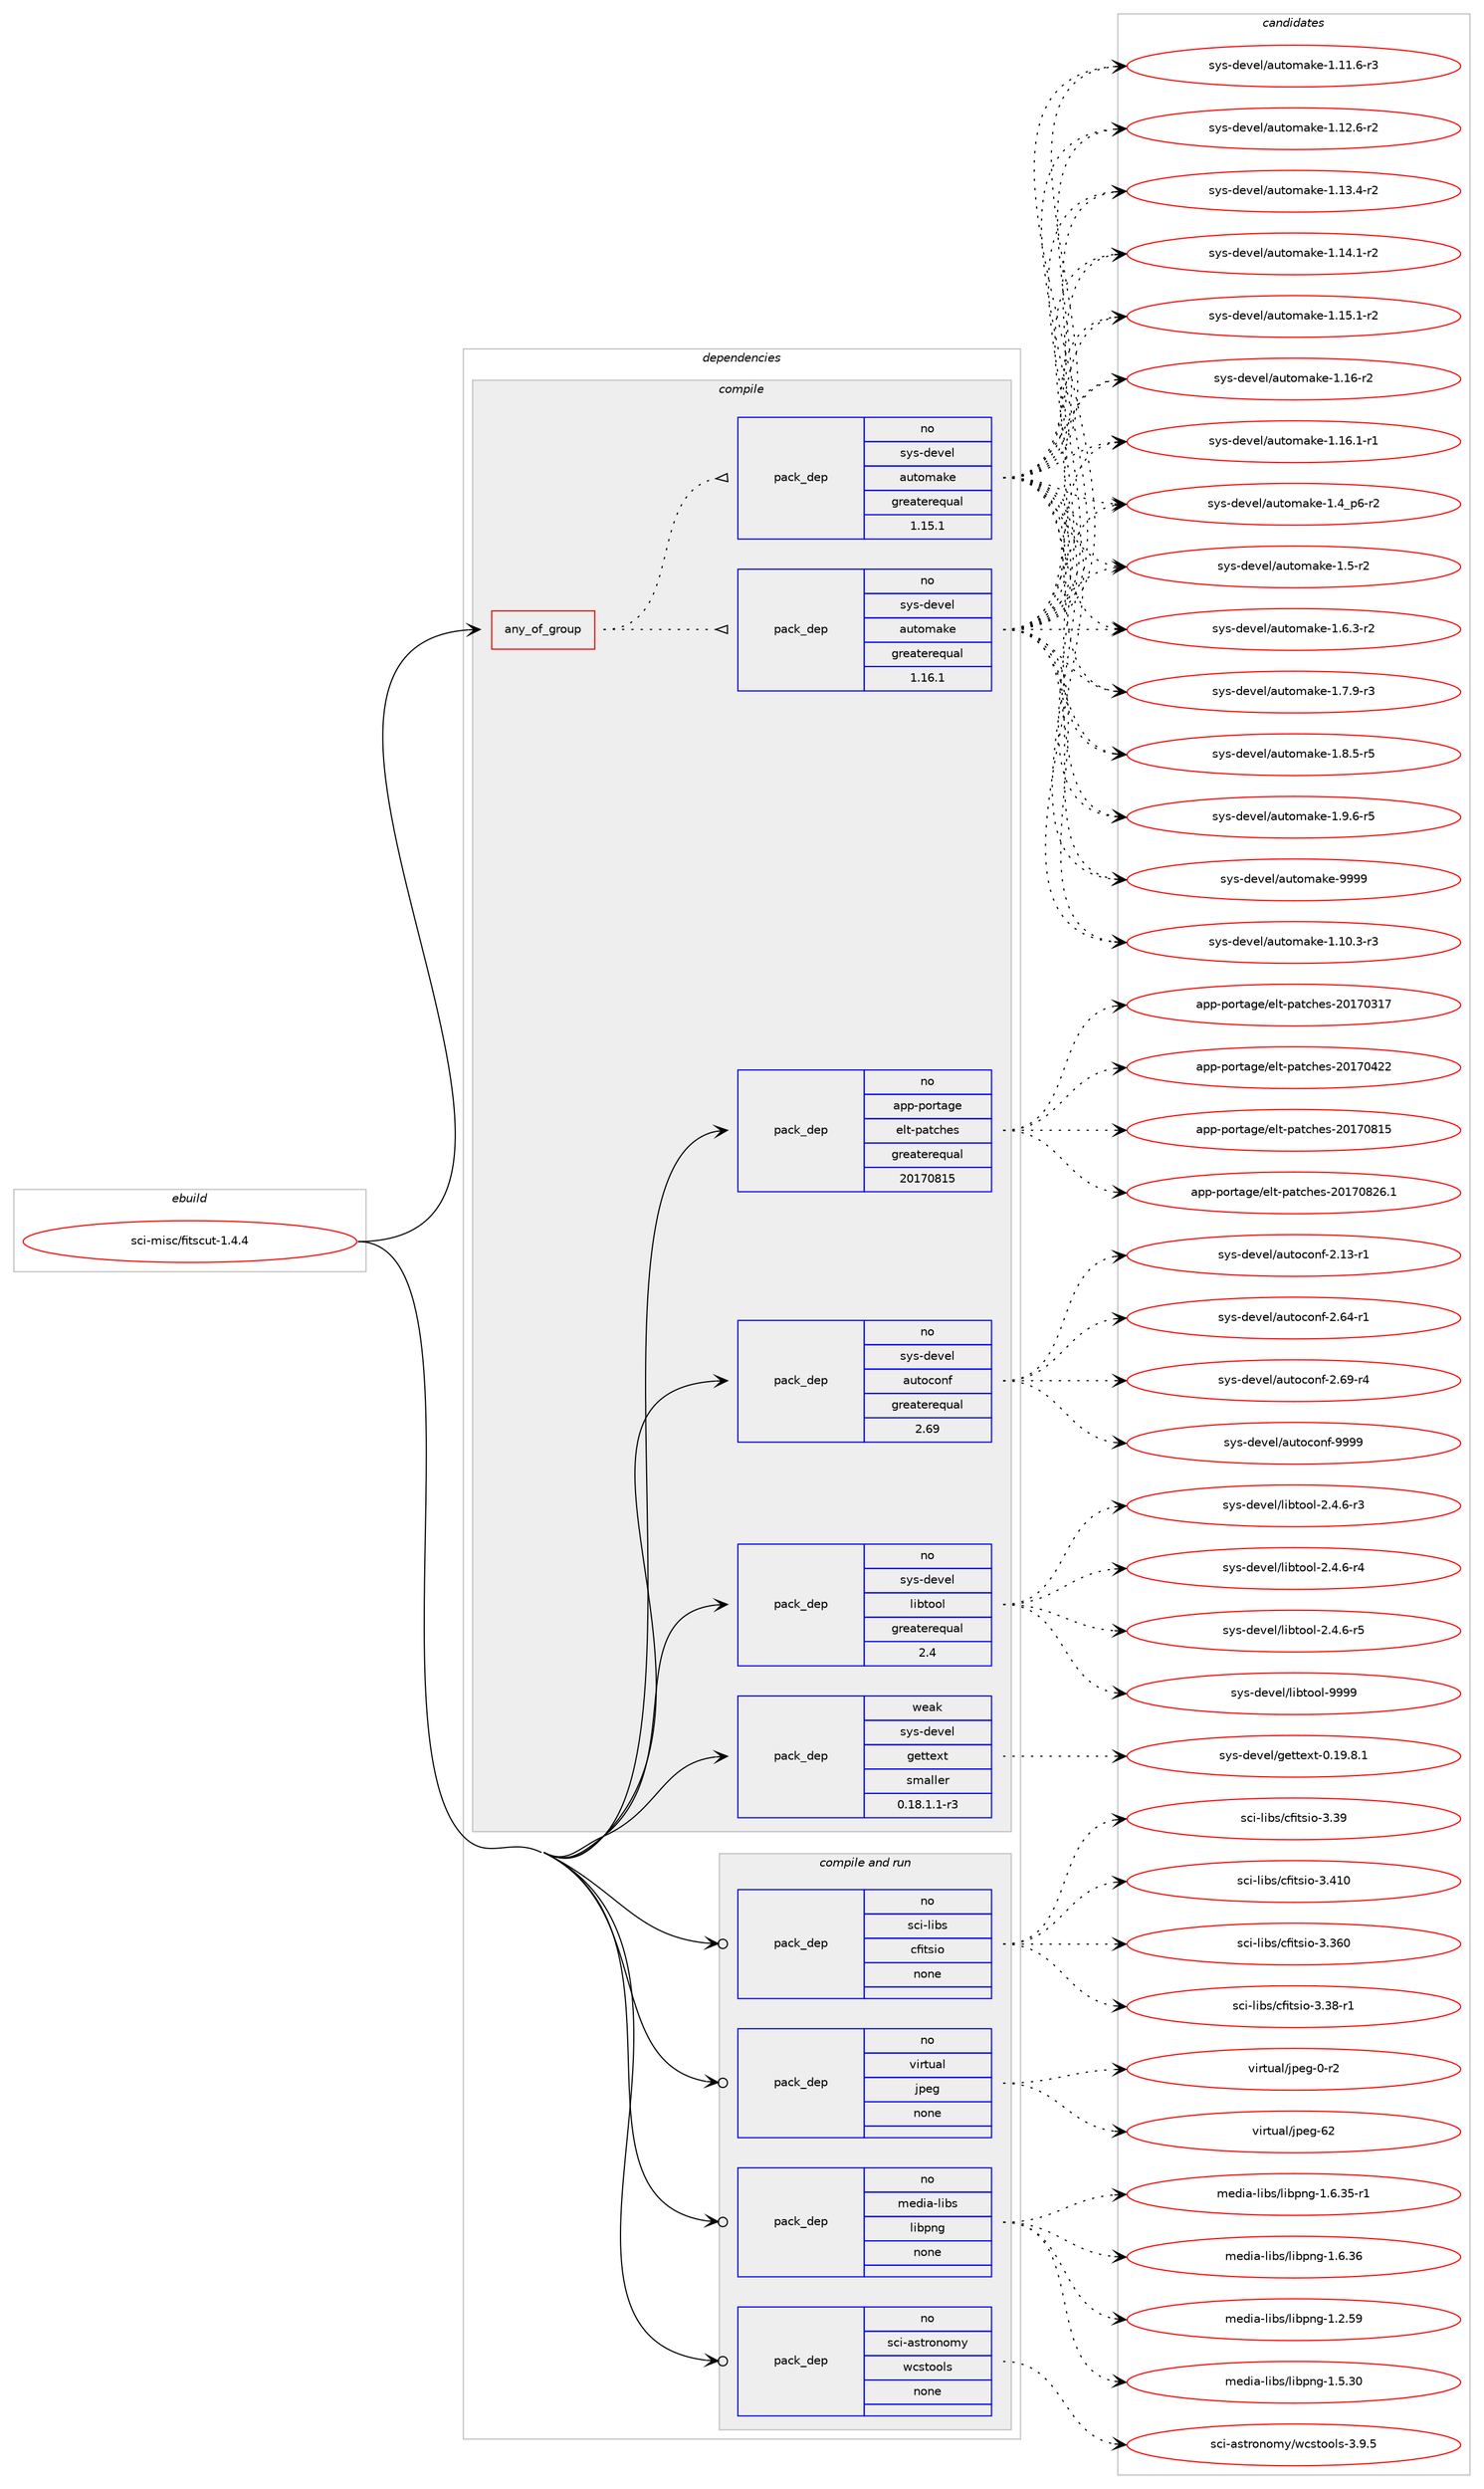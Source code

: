 digraph prolog {

# *************
# Graph options
# *************

newrank=true;
concentrate=true;
compound=true;
graph [rankdir=LR,fontname=Helvetica,fontsize=10,ranksep=1.5];#, ranksep=2.5, nodesep=0.2];
edge  [arrowhead=vee];
node  [fontname=Helvetica,fontsize=10];

# **********
# The ebuild
# **********

subgraph cluster_leftcol {
color=gray;
rank=same;
label=<<i>ebuild</i>>;
id [label="sci-misc/fitscut-1.4.4", color=red, width=4, href="../sci-misc/fitscut-1.4.4.svg"];
}

# ****************
# The dependencies
# ****************

subgraph cluster_midcol {
color=gray;
label=<<i>dependencies</i>>;
subgraph cluster_compile {
fillcolor="#eeeeee";
style=filled;
label=<<i>compile</i>>;
subgraph any27014 {
dependency1699775 [label=<<TABLE BORDER="0" CELLBORDER="1" CELLSPACING="0" CELLPADDING="4"><TR><TD CELLPADDING="10">any_of_group</TD></TR></TABLE>>, shape=none, color=red];subgraph pack1217037 {
dependency1699776 [label=<<TABLE BORDER="0" CELLBORDER="1" CELLSPACING="0" CELLPADDING="4" WIDTH="220"><TR><TD ROWSPAN="6" CELLPADDING="30">pack_dep</TD></TR><TR><TD WIDTH="110">no</TD></TR><TR><TD>sys-devel</TD></TR><TR><TD>automake</TD></TR><TR><TD>greaterequal</TD></TR><TR><TD>1.16.1</TD></TR></TABLE>>, shape=none, color=blue];
}
dependency1699775:e -> dependency1699776:w [weight=20,style="dotted",arrowhead="oinv"];
subgraph pack1217038 {
dependency1699777 [label=<<TABLE BORDER="0" CELLBORDER="1" CELLSPACING="0" CELLPADDING="4" WIDTH="220"><TR><TD ROWSPAN="6" CELLPADDING="30">pack_dep</TD></TR><TR><TD WIDTH="110">no</TD></TR><TR><TD>sys-devel</TD></TR><TR><TD>automake</TD></TR><TR><TD>greaterequal</TD></TR><TR><TD>1.15.1</TD></TR></TABLE>>, shape=none, color=blue];
}
dependency1699775:e -> dependency1699777:w [weight=20,style="dotted",arrowhead="oinv"];
}
id:e -> dependency1699775:w [weight=20,style="solid",arrowhead="vee"];
subgraph pack1217039 {
dependency1699778 [label=<<TABLE BORDER="0" CELLBORDER="1" CELLSPACING="0" CELLPADDING="4" WIDTH="220"><TR><TD ROWSPAN="6" CELLPADDING="30">pack_dep</TD></TR><TR><TD WIDTH="110">no</TD></TR><TR><TD>app-portage</TD></TR><TR><TD>elt-patches</TD></TR><TR><TD>greaterequal</TD></TR><TR><TD>20170815</TD></TR></TABLE>>, shape=none, color=blue];
}
id:e -> dependency1699778:w [weight=20,style="solid",arrowhead="vee"];
subgraph pack1217040 {
dependency1699779 [label=<<TABLE BORDER="0" CELLBORDER="1" CELLSPACING="0" CELLPADDING="4" WIDTH="220"><TR><TD ROWSPAN="6" CELLPADDING="30">pack_dep</TD></TR><TR><TD WIDTH="110">no</TD></TR><TR><TD>sys-devel</TD></TR><TR><TD>autoconf</TD></TR><TR><TD>greaterequal</TD></TR><TR><TD>2.69</TD></TR></TABLE>>, shape=none, color=blue];
}
id:e -> dependency1699779:w [weight=20,style="solid",arrowhead="vee"];
subgraph pack1217041 {
dependency1699780 [label=<<TABLE BORDER="0" CELLBORDER="1" CELLSPACING="0" CELLPADDING="4" WIDTH="220"><TR><TD ROWSPAN="6" CELLPADDING="30">pack_dep</TD></TR><TR><TD WIDTH="110">no</TD></TR><TR><TD>sys-devel</TD></TR><TR><TD>libtool</TD></TR><TR><TD>greaterequal</TD></TR><TR><TD>2.4</TD></TR></TABLE>>, shape=none, color=blue];
}
id:e -> dependency1699780:w [weight=20,style="solid",arrowhead="vee"];
subgraph pack1217042 {
dependency1699781 [label=<<TABLE BORDER="0" CELLBORDER="1" CELLSPACING="0" CELLPADDING="4" WIDTH="220"><TR><TD ROWSPAN="6" CELLPADDING="30">pack_dep</TD></TR><TR><TD WIDTH="110">weak</TD></TR><TR><TD>sys-devel</TD></TR><TR><TD>gettext</TD></TR><TR><TD>smaller</TD></TR><TR><TD>0.18.1.1-r3</TD></TR></TABLE>>, shape=none, color=blue];
}
id:e -> dependency1699781:w [weight=20,style="solid",arrowhead="vee"];
}
subgraph cluster_compileandrun {
fillcolor="#eeeeee";
style=filled;
label=<<i>compile and run</i>>;
subgraph pack1217043 {
dependency1699782 [label=<<TABLE BORDER="0" CELLBORDER="1" CELLSPACING="0" CELLPADDING="4" WIDTH="220"><TR><TD ROWSPAN="6" CELLPADDING="30">pack_dep</TD></TR><TR><TD WIDTH="110">no</TD></TR><TR><TD>media-libs</TD></TR><TR><TD>libpng</TD></TR><TR><TD>none</TD></TR><TR><TD></TD></TR></TABLE>>, shape=none, color=blue];
}
id:e -> dependency1699782:w [weight=20,style="solid",arrowhead="odotvee"];
subgraph pack1217044 {
dependency1699783 [label=<<TABLE BORDER="0" CELLBORDER="1" CELLSPACING="0" CELLPADDING="4" WIDTH="220"><TR><TD ROWSPAN="6" CELLPADDING="30">pack_dep</TD></TR><TR><TD WIDTH="110">no</TD></TR><TR><TD>sci-astronomy</TD></TR><TR><TD>wcstools</TD></TR><TR><TD>none</TD></TR><TR><TD></TD></TR></TABLE>>, shape=none, color=blue];
}
id:e -> dependency1699783:w [weight=20,style="solid",arrowhead="odotvee"];
subgraph pack1217045 {
dependency1699784 [label=<<TABLE BORDER="0" CELLBORDER="1" CELLSPACING="0" CELLPADDING="4" WIDTH="220"><TR><TD ROWSPAN="6" CELLPADDING="30">pack_dep</TD></TR><TR><TD WIDTH="110">no</TD></TR><TR><TD>sci-libs</TD></TR><TR><TD>cfitsio</TD></TR><TR><TD>none</TD></TR><TR><TD></TD></TR></TABLE>>, shape=none, color=blue];
}
id:e -> dependency1699784:w [weight=20,style="solid",arrowhead="odotvee"];
subgraph pack1217046 {
dependency1699785 [label=<<TABLE BORDER="0" CELLBORDER="1" CELLSPACING="0" CELLPADDING="4" WIDTH="220"><TR><TD ROWSPAN="6" CELLPADDING="30">pack_dep</TD></TR><TR><TD WIDTH="110">no</TD></TR><TR><TD>virtual</TD></TR><TR><TD>jpeg</TD></TR><TR><TD>none</TD></TR><TR><TD></TD></TR></TABLE>>, shape=none, color=blue];
}
id:e -> dependency1699785:w [weight=20,style="solid",arrowhead="odotvee"];
}
subgraph cluster_run {
fillcolor="#eeeeee";
style=filled;
label=<<i>run</i>>;
}
}

# **************
# The candidates
# **************

subgraph cluster_choices {
rank=same;
color=gray;
label=<<i>candidates</i>>;

subgraph choice1217037 {
color=black;
nodesep=1;
choice11512111545100101118101108479711711611110997107101454946494846514511451 [label="sys-devel/automake-1.10.3-r3", color=red, width=4,href="../sys-devel/automake-1.10.3-r3.svg"];
choice11512111545100101118101108479711711611110997107101454946494946544511451 [label="sys-devel/automake-1.11.6-r3", color=red, width=4,href="../sys-devel/automake-1.11.6-r3.svg"];
choice11512111545100101118101108479711711611110997107101454946495046544511450 [label="sys-devel/automake-1.12.6-r2", color=red, width=4,href="../sys-devel/automake-1.12.6-r2.svg"];
choice11512111545100101118101108479711711611110997107101454946495146524511450 [label="sys-devel/automake-1.13.4-r2", color=red, width=4,href="../sys-devel/automake-1.13.4-r2.svg"];
choice11512111545100101118101108479711711611110997107101454946495246494511450 [label="sys-devel/automake-1.14.1-r2", color=red, width=4,href="../sys-devel/automake-1.14.1-r2.svg"];
choice11512111545100101118101108479711711611110997107101454946495346494511450 [label="sys-devel/automake-1.15.1-r2", color=red, width=4,href="../sys-devel/automake-1.15.1-r2.svg"];
choice1151211154510010111810110847971171161111099710710145494649544511450 [label="sys-devel/automake-1.16-r2", color=red, width=4,href="../sys-devel/automake-1.16-r2.svg"];
choice11512111545100101118101108479711711611110997107101454946495446494511449 [label="sys-devel/automake-1.16.1-r1", color=red, width=4,href="../sys-devel/automake-1.16.1-r1.svg"];
choice115121115451001011181011084797117116111109971071014549465295112544511450 [label="sys-devel/automake-1.4_p6-r2", color=red, width=4,href="../sys-devel/automake-1.4_p6-r2.svg"];
choice11512111545100101118101108479711711611110997107101454946534511450 [label="sys-devel/automake-1.5-r2", color=red, width=4,href="../sys-devel/automake-1.5-r2.svg"];
choice115121115451001011181011084797117116111109971071014549465446514511450 [label="sys-devel/automake-1.6.3-r2", color=red, width=4,href="../sys-devel/automake-1.6.3-r2.svg"];
choice115121115451001011181011084797117116111109971071014549465546574511451 [label="sys-devel/automake-1.7.9-r3", color=red, width=4,href="../sys-devel/automake-1.7.9-r3.svg"];
choice115121115451001011181011084797117116111109971071014549465646534511453 [label="sys-devel/automake-1.8.5-r5", color=red, width=4,href="../sys-devel/automake-1.8.5-r5.svg"];
choice115121115451001011181011084797117116111109971071014549465746544511453 [label="sys-devel/automake-1.9.6-r5", color=red, width=4,href="../sys-devel/automake-1.9.6-r5.svg"];
choice115121115451001011181011084797117116111109971071014557575757 [label="sys-devel/automake-9999", color=red, width=4,href="../sys-devel/automake-9999.svg"];
dependency1699776:e -> choice11512111545100101118101108479711711611110997107101454946494846514511451:w [style=dotted,weight="100"];
dependency1699776:e -> choice11512111545100101118101108479711711611110997107101454946494946544511451:w [style=dotted,weight="100"];
dependency1699776:e -> choice11512111545100101118101108479711711611110997107101454946495046544511450:w [style=dotted,weight="100"];
dependency1699776:e -> choice11512111545100101118101108479711711611110997107101454946495146524511450:w [style=dotted,weight="100"];
dependency1699776:e -> choice11512111545100101118101108479711711611110997107101454946495246494511450:w [style=dotted,weight="100"];
dependency1699776:e -> choice11512111545100101118101108479711711611110997107101454946495346494511450:w [style=dotted,weight="100"];
dependency1699776:e -> choice1151211154510010111810110847971171161111099710710145494649544511450:w [style=dotted,weight="100"];
dependency1699776:e -> choice11512111545100101118101108479711711611110997107101454946495446494511449:w [style=dotted,weight="100"];
dependency1699776:e -> choice115121115451001011181011084797117116111109971071014549465295112544511450:w [style=dotted,weight="100"];
dependency1699776:e -> choice11512111545100101118101108479711711611110997107101454946534511450:w [style=dotted,weight="100"];
dependency1699776:e -> choice115121115451001011181011084797117116111109971071014549465446514511450:w [style=dotted,weight="100"];
dependency1699776:e -> choice115121115451001011181011084797117116111109971071014549465546574511451:w [style=dotted,weight="100"];
dependency1699776:e -> choice115121115451001011181011084797117116111109971071014549465646534511453:w [style=dotted,weight="100"];
dependency1699776:e -> choice115121115451001011181011084797117116111109971071014549465746544511453:w [style=dotted,weight="100"];
dependency1699776:e -> choice115121115451001011181011084797117116111109971071014557575757:w [style=dotted,weight="100"];
}
subgraph choice1217038 {
color=black;
nodesep=1;
choice11512111545100101118101108479711711611110997107101454946494846514511451 [label="sys-devel/automake-1.10.3-r3", color=red, width=4,href="../sys-devel/automake-1.10.3-r3.svg"];
choice11512111545100101118101108479711711611110997107101454946494946544511451 [label="sys-devel/automake-1.11.6-r3", color=red, width=4,href="../sys-devel/automake-1.11.6-r3.svg"];
choice11512111545100101118101108479711711611110997107101454946495046544511450 [label="sys-devel/automake-1.12.6-r2", color=red, width=4,href="../sys-devel/automake-1.12.6-r2.svg"];
choice11512111545100101118101108479711711611110997107101454946495146524511450 [label="sys-devel/automake-1.13.4-r2", color=red, width=4,href="../sys-devel/automake-1.13.4-r2.svg"];
choice11512111545100101118101108479711711611110997107101454946495246494511450 [label="sys-devel/automake-1.14.1-r2", color=red, width=4,href="../sys-devel/automake-1.14.1-r2.svg"];
choice11512111545100101118101108479711711611110997107101454946495346494511450 [label="sys-devel/automake-1.15.1-r2", color=red, width=4,href="../sys-devel/automake-1.15.1-r2.svg"];
choice1151211154510010111810110847971171161111099710710145494649544511450 [label="sys-devel/automake-1.16-r2", color=red, width=4,href="../sys-devel/automake-1.16-r2.svg"];
choice11512111545100101118101108479711711611110997107101454946495446494511449 [label="sys-devel/automake-1.16.1-r1", color=red, width=4,href="../sys-devel/automake-1.16.1-r1.svg"];
choice115121115451001011181011084797117116111109971071014549465295112544511450 [label="sys-devel/automake-1.4_p6-r2", color=red, width=4,href="../sys-devel/automake-1.4_p6-r2.svg"];
choice11512111545100101118101108479711711611110997107101454946534511450 [label="sys-devel/automake-1.5-r2", color=red, width=4,href="../sys-devel/automake-1.5-r2.svg"];
choice115121115451001011181011084797117116111109971071014549465446514511450 [label="sys-devel/automake-1.6.3-r2", color=red, width=4,href="../sys-devel/automake-1.6.3-r2.svg"];
choice115121115451001011181011084797117116111109971071014549465546574511451 [label="sys-devel/automake-1.7.9-r3", color=red, width=4,href="../sys-devel/automake-1.7.9-r3.svg"];
choice115121115451001011181011084797117116111109971071014549465646534511453 [label="sys-devel/automake-1.8.5-r5", color=red, width=4,href="../sys-devel/automake-1.8.5-r5.svg"];
choice115121115451001011181011084797117116111109971071014549465746544511453 [label="sys-devel/automake-1.9.6-r5", color=red, width=4,href="../sys-devel/automake-1.9.6-r5.svg"];
choice115121115451001011181011084797117116111109971071014557575757 [label="sys-devel/automake-9999", color=red, width=4,href="../sys-devel/automake-9999.svg"];
dependency1699777:e -> choice11512111545100101118101108479711711611110997107101454946494846514511451:w [style=dotted,weight="100"];
dependency1699777:e -> choice11512111545100101118101108479711711611110997107101454946494946544511451:w [style=dotted,weight="100"];
dependency1699777:e -> choice11512111545100101118101108479711711611110997107101454946495046544511450:w [style=dotted,weight="100"];
dependency1699777:e -> choice11512111545100101118101108479711711611110997107101454946495146524511450:w [style=dotted,weight="100"];
dependency1699777:e -> choice11512111545100101118101108479711711611110997107101454946495246494511450:w [style=dotted,weight="100"];
dependency1699777:e -> choice11512111545100101118101108479711711611110997107101454946495346494511450:w [style=dotted,weight="100"];
dependency1699777:e -> choice1151211154510010111810110847971171161111099710710145494649544511450:w [style=dotted,weight="100"];
dependency1699777:e -> choice11512111545100101118101108479711711611110997107101454946495446494511449:w [style=dotted,weight="100"];
dependency1699777:e -> choice115121115451001011181011084797117116111109971071014549465295112544511450:w [style=dotted,weight="100"];
dependency1699777:e -> choice11512111545100101118101108479711711611110997107101454946534511450:w [style=dotted,weight="100"];
dependency1699777:e -> choice115121115451001011181011084797117116111109971071014549465446514511450:w [style=dotted,weight="100"];
dependency1699777:e -> choice115121115451001011181011084797117116111109971071014549465546574511451:w [style=dotted,weight="100"];
dependency1699777:e -> choice115121115451001011181011084797117116111109971071014549465646534511453:w [style=dotted,weight="100"];
dependency1699777:e -> choice115121115451001011181011084797117116111109971071014549465746544511453:w [style=dotted,weight="100"];
dependency1699777:e -> choice115121115451001011181011084797117116111109971071014557575757:w [style=dotted,weight="100"];
}
subgraph choice1217039 {
color=black;
nodesep=1;
choice97112112451121111141169710310147101108116451129711699104101115455048495548514955 [label="app-portage/elt-patches-20170317", color=red, width=4,href="../app-portage/elt-patches-20170317.svg"];
choice97112112451121111141169710310147101108116451129711699104101115455048495548525050 [label="app-portage/elt-patches-20170422", color=red, width=4,href="../app-portage/elt-patches-20170422.svg"];
choice97112112451121111141169710310147101108116451129711699104101115455048495548564953 [label="app-portage/elt-patches-20170815", color=red, width=4,href="../app-portage/elt-patches-20170815.svg"];
choice971121124511211111411697103101471011081164511297116991041011154550484955485650544649 [label="app-portage/elt-patches-20170826.1", color=red, width=4,href="../app-portage/elt-patches-20170826.1.svg"];
dependency1699778:e -> choice97112112451121111141169710310147101108116451129711699104101115455048495548514955:w [style=dotted,weight="100"];
dependency1699778:e -> choice97112112451121111141169710310147101108116451129711699104101115455048495548525050:w [style=dotted,weight="100"];
dependency1699778:e -> choice97112112451121111141169710310147101108116451129711699104101115455048495548564953:w [style=dotted,weight="100"];
dependency1699778:e -> choice971121124511211111411697103101471011081164511297116991041011154550484955485650544649:w [style=dotted,weight="100"];
}
subgraph choice1217040 {
color=black;
nodesep=1;
choice1151211154510010111810110847971171161119911111010245504649514511449 [label="sys-devel/autoconf-2.13-r1", color=red, width=4,href="../sys-devel/autoconf-2.13-r1.svg"];
choice1151211154510010111810110847971171161119911111010245504654524511449 [label="sys-devel/autoconf-2.64-r1", color=red, width=4,href="../sys-devel/autoconf-2.64-r1.svg"];
choice1151211154510010111810110847971171161119911111010245504654574511452 [label="sys-devel/autoconf-2.69-r4", color=red, width=4,href="../sys-devel/autoconf-2.69-r4.svg"];
choice115121115451001011181011084797117116111991111101024557575757 [label="sys-devel/autoconf-9999", color=red, width=4,href="../sys-devel/autoconf-9999.svg"];
dependency1699779:e -> choice1151211154510010111810110847971171161119911111010245504649514511449:w [style=dotted,weight="100"];
dependency1699779:e -> choice1151211154510010111810110847971171161119911111010245504654524511449:w [style=dotted,weight="100"];
dependency1699779:e -> choice1151211154510010111810110847971171161119911111010245504654574511452:w [style=dotted,weight="100"];
dependency1699779:e -> choice115121115451001011181011084797117116111991111101024557575757:w [style=dotted,weight="100"];
}
subgraph choice1217041 {
color=black;
nodesep=1;
choice1151211154510010111810110847108105981161111111084550465246544511451 [label="sys-devel/libtool-2.4.6-r3", color=red, width=4,href="../sys-devel/libtool-2.4.6-r3.svg"];
choice1151211154510010111810110847108105981161111111084550465246544511452 [label="sys-devel/libtool-2.4.6-r4", color=red, width=4,href="../sys-devel/libtool-2.4.6-r4.svg"];
choice1151211154510010111810110847108105981161111111084550465246544511453 [label="sys-devel/libtool-2.4.6-r5", color=red, width=4,href="../sys-devel/libtool-2.4.6-r5.svg"];
choice1151211154510010111810110847108105981161111111084557575757 [label="sys-devel/libtool-9999", color=red, width=4,href="../sys-devel/libtool-9999.svg"];
dependency1699780:e -> choice1151211154510010111810110847108105981161111111084550465246544511451:w [style=dotted,weight="100"];
dependency1699780:e -> choice1151211154510010111810110847108105981161111111084550465246544511452:w [style=dotted,weight="100"];
dependency1699780:e -> choice1151211154510010111810110847108105981161111111084550465246544511453:w [style=dotted,weight="100"];
dependency1699780:e -> choice1151211154510010111810110847108105981161111111084557575757:w [style=dotted,weight="100"];
}
subgraph choice1217042 {
color=black;
nodesep=1;
choice1151211154510010111810110847103101116116101120116454846495746564649 [label="sys-devel/gettext-0.19.8.1", color=red, width=4,href="../sys-devel/gettext-0.19.8.1.svg"];
dependency1699781:e -> choice1151211154510010111810110847103101116116101120116454846495746564649:w [style=dotted,weight="100"];
}
subgraph choice1217043 {
color=black;
nodesep=1;
choice109101100105974510810598115471081059811211010345494650465357 [label="media-libs/libpng-1.2.59", color=red, width=4,href="../media-libs/libpng-1.2.59.svg"];
choice109101100105974510810598115471081059811211010345494653465148 [label="media-libs/libpng-1.5.30", color=red, width=4,href="../media-libs/libpng-1.5.30.svg"];
choice1091011001059745108105981154710810598112110103454946544651534511449 [label="media-libs/libpng-1.6.35-r1", color=red, width=4,href="../media-libs/libpng-1.6.35-r1.svg"];
choice109101100105974510810598115471081059811211010345494654465154 [label="media-libs/libpng-1.6.36", color=red, width=4,href="../media-libs/libpng-1.6.36.svg"];
dependency1699782:e -> choice109101100105974510810598115471081059811211010345494650465357:w [style=dotted,weight="100"];
dependency1699782:e -> choice109101100105974510810598115471081059811211010345494653465148:w [style=dotted,weight="100"];
dependency1699782:e -> choice1091011001059745108105981154710810598112110103454946544651534511449:w [style=dotted,weight="100"];
dependency1699782:e -> choice109101100105974510810598115471081059811211010345494654465154:w [style=dotted,weight="100"];
}
subgraph choice1217044 {
color=black;
nodesep=1;
choice1159910545971151161141111101111091214711999115116111111108115455146574653 [label="sci-astronomy/wcstools-3.9.5", color=red, width=4,href="../sci-astronomy/wcstools-3.9.5.svg"];
dependency1699783:e -> choice1159910545971151161141111101111091214711999115116111111108115455146574653:w [style=dotted,weight="100"];
}
subgraph choice1217045 {
color=black;
nodesep=1;
choice1159910545108105981154799102105116115105111455146515448 [label="sci-libs/cfitsio-3.360", color=red, width=4,href="../sci-libs/cfitsio-3.360.svg"];
choice115991054510810598115479910210511611510511145514651564511449 [label="sci-libs/cfitsio-3.38-r1", color=red, width=4,href="../sci-libs/cfitsio-3.38-r1.svg"];
choice11599105451081059811547991021051161151051114551465157 [label="sci-libs/cfitsio-3.39", color=red, width=4,href="../sci-libs/cfitsio-3.39.svg"];
choice1159910545108105981154799102105116115105111455146524948 [label="sci-libs/cfitsio-3.410", color=red, width=4,href="../sci-libs/cfitsio-3.410.svg"];
dependency1699784:e -> choice1159910545108105981154799102105116115105111455146515448:w [style=dotted,weight="100"];
dependency1699784:e -> choice115991054510810598115479910210511611510511145514651564511449:w [style=dotted,weight="100"];
dependency1699784:e -> choice11599105451081059811547991021051161151051114551465157:w [style=dotted,weight="100"];
dependency1699784:e -> choice1159910545108105981154799102105116115105111455146524948:w [style=dotted,weight="100"];
}
subgraph choice1217046 {
color=black;
nodesep=1;
choice118105114116117971084710611210110345484511450 [label="virtual/jpeg-0-r2", color=red, width=4,href="../virtual/jpeg-0-r2.svg"];
choice1181051141161179710847106112101103455450 [label="virtual/jpeg-62", color=red, width=4,href="../virtual/jpeg-62.svg"];
dependency1699785:e -> choice118105114116117971084710611210110345484511450:w [style=dotted,weight="100"];
dependency1699785:e -> choice1181051141161179710847106112101103455450:w [style=dotted,weight="100"];
}
}

}
